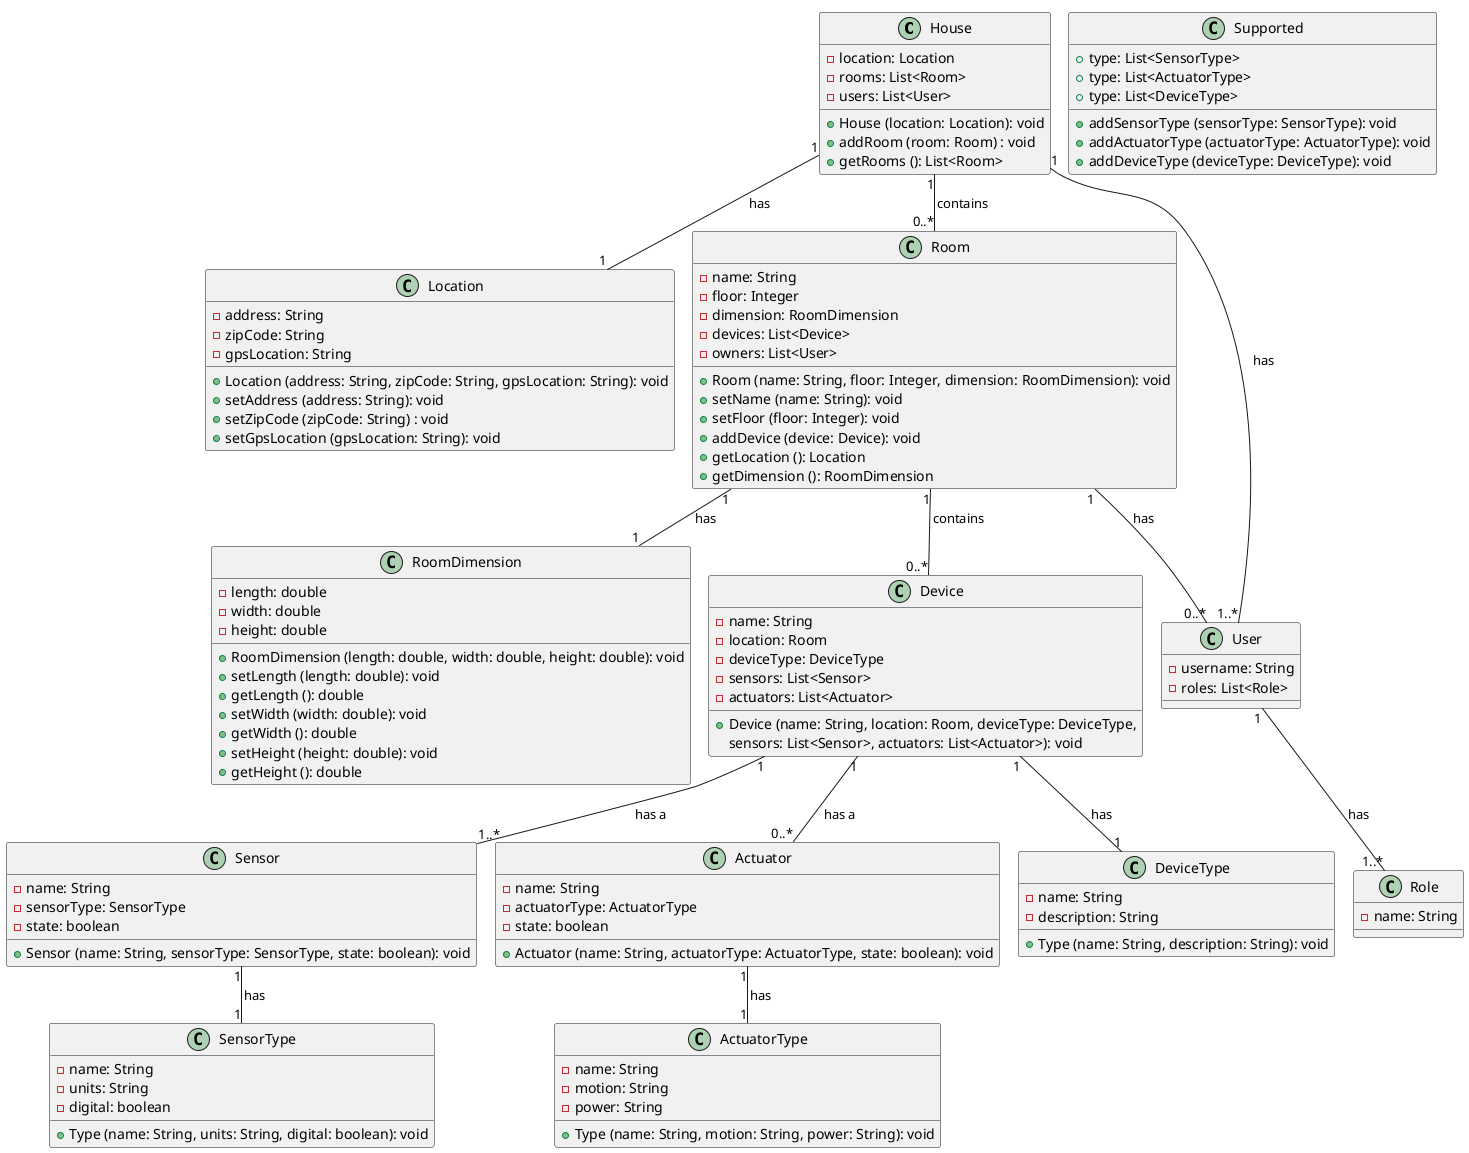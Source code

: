 @startuml
!pragma layout smetana

class House {
-location: Location
-rooms: List<Room>
-users: List<User>
+House (location: Location): void
+addRoom (room: Room) : void
+getRooms (): List<Room>
}

class Location {
-address: String
-zipCode: String
-gpsLocation: String
+Location (address: String, zipCode: String, gpsLocation: String): void
+setAddress (address: String): void
+setZipCode (zipCode: String) : void
+setGpsLocation (gpsLocation: String): void
}
' Room is a class that represents a room/divistion of the house, we will be considering
' that a room can be a bedroom, a kitchen but also a garden or a garage
class Room {
-name: String
-floor: Integer
-dimension: RoomDimension
-devices: List<Device>
-owners: List<User>
+Room (name: String, floor: Integer, dimension: RoomDimension): void
+setName (name: String): void
+setFloor (floor: Integer): void
+addDevice (device: Device): void
+getLocation (): Location
+getDimension (): RoomDimension
}

class RoomDimension {
-length: double
-width: double
-height: double
+RoomDimension (length: double, width: double, height: double): void
+setLength (length: double): void
+getLength (): double
+setWidth (width: double): void
+getWidth (): double
+setHeight (height: double): void
+getHeight (): double
}

' We can get the device type by a method checking
' the type of the sensors and actuators
class Device {
-name: String
-location: Room
-deviceType: DeviceType
-sensors: List<Sensor>
-actuators: List<Actuator>
+Device (name: String, location: Room, deviceType: DeviceType,
 sensors: List<Sensor>, actuators: List<Actuator>): void
}

class Sensor {
-name: String
-sensorType: SensorType
-state: boolean
+Sensor (name: String, sensorType: SensorType, state: boolean): void
}

class Actuator {
-name: String
-actuatorType: ActuatorType
-state: boolean
+Actuator (name: String, actuatorType: ActuatorType, state: boolean): void

}

class DeviceType {
-name: String
-description: String
+Type (name: String, description: String): void

}

class SensorType {
-name: String
-units: String
-digital: boolean
+Type (name: String, units: String, digital: boolean): void
}

class ActuatorType {
-name: String
-motion: String
-power: String
+Type (name: String, motion: String, power: String): void
}

class User {
-username: String
-roles: List<Role>
}

class Role {
-name: String
}

House "1" -- "1" Location : has
Room "1" -- "1" RoomDimension : has
House "1" -- "0..*" Room : contains
Room "1"-- "0..*" Device : contains
Device "1" --"1..*" Sensor : has a
Device "1" --"0..*" Actuator : has a
House "1" -- "1..*" User : has
Room "1" -- "0..*" User : has
User "1"-- "1..*" Role : has

Sensor "1" -- "1" SensorType : has
Actuator "1" -- "1" ActuatorType : has
Device "1" -- "1" DeviceType : has

class Supported {
+type: List<SensorType>
+type: List<ActuatorType>
+type: List<DeviceType>
+addSensorType (sensorType: SensorType): void
+addActuatorType (actuatorType: ActuatorType): void
+addDeviceType (deviceType: DeviceType): void
}

@enduml